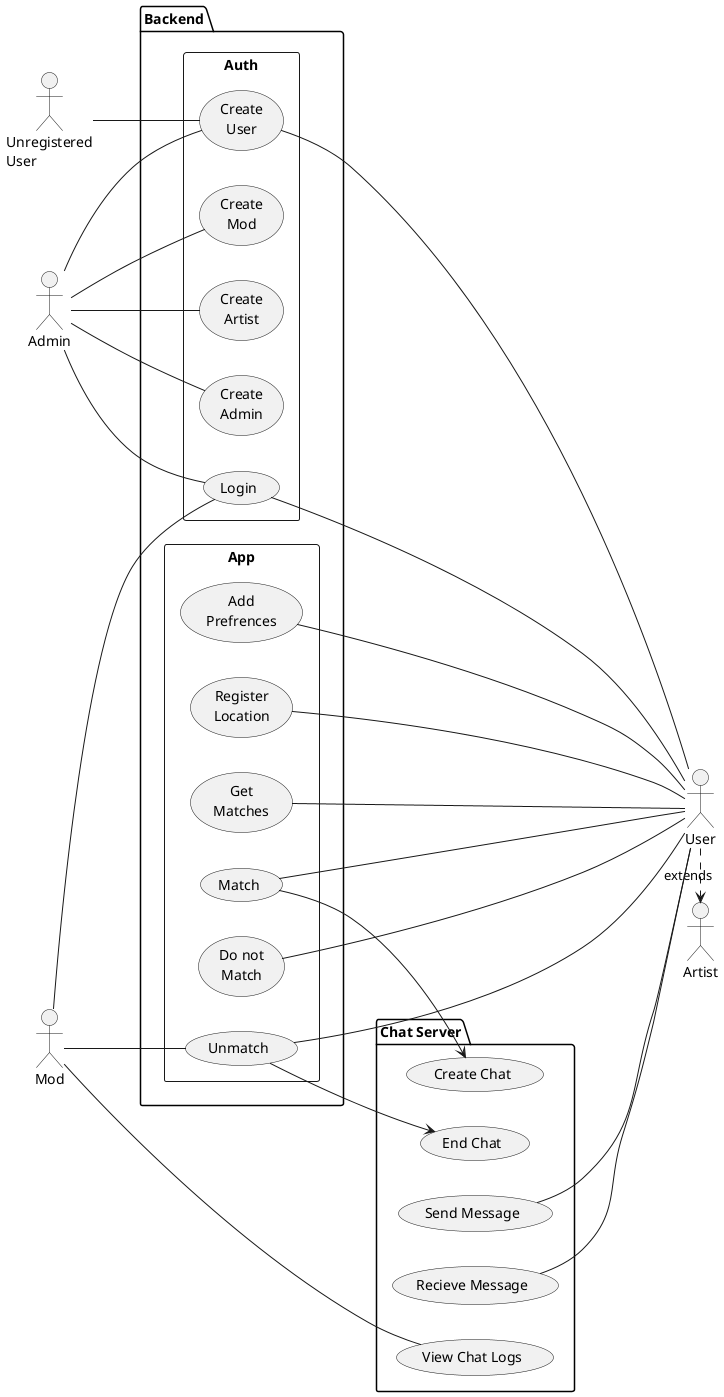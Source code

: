 @startuml UseCase

left to right direction

actor :Admin: as ac1
actor :Mod: as ac2
actor :User: as ac3
actor :Artist: as ac4
actor :Unregistered\nUser: as ac5

package Backend {
    rectangle Auth {
        usecase "Create\nAdmin" as uc1
        usecase "Create\nMod" as uc2
        usecase "Create\nUser" as uc3
        usecase "Create\nArtist" as uc4
        usecase "Login" as uc5
    }

    rectangle App {
        usecase "Add\nPrefrences" as uc6
        usecase "Register\nLocation" as uc7
        usecase "Get\nMatches" as uc8
        usecase "Match" as uc9
        usecase "Do not\nMatch" as uc10
        usecase "Unmatch" as uc11
    }
} 

package "Chat Server" {
    usecase "Create Chat" as uc13
    usecase "End Chat" as uc14
    usecase "Send Message" as uc15
    usecase "Recieve Message" as uc16
    usecase "View Chat Logs" as uc17
}

ac1 -- uc1
ac1 -- uc2
ac1 -- uc3
ac1 -- uc4
ac1 -- uc5
ac2 -- uc5
ac2 -- uc11
ac2 -- uc17
ac3 .> ac4 : extends
uc3 --- ac3 
uc5 --- ac3
uc6 --- ac3
uc7 --- ac3
uc8 --- ac3
uc9 --- ac3
uc10 --- ac3
uc11 --- ac3
uc15 --- ac3
uc16 --- ac3
ac5 -- uc3
uc9 --> uc13
uc11 --> uc14

@enduml